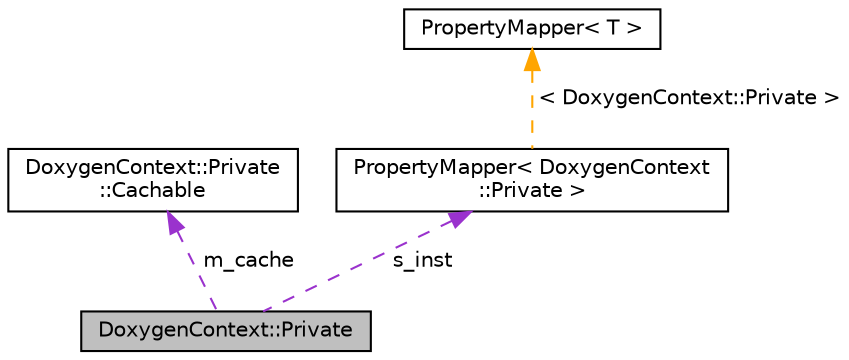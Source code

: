 digraph "DoxygenContext::Private"
{
 // INTERACTIVE_SVG=YES
  edge [fontname="Helvetica",fontsize="10",labelfontname="Helvetica",labelfontsize="10"];
  node [fontname="Helvetica",fontsize="10",shape=record];
  Node1 [label="DoxygenContext::Private",height=0.2,width=0.4,color="black", fillcolor="grey75", style="filled", fontcolor="black"];
  Node2 -> Node1 [dir="back",color="darkorchid3",fontsize="10",style="dashed",label=" m_cache" ,fontname="Helvetica"];
  Node2 [label="DoxygenContext::Private\l::Cachable",height=0.2,width=0.4,color="black", fillcolor="white", style="filled",URL="$d2/d70/struct_doxygen_context_1_1_private_1_1_cachable.html"];
  Node3 -> Node1 [dir="back",color="darkorchid3",fontsize="10",style="dashed",label=" s_inst" ,fontname="Helvetica"];
  Node3 [label="PropertyMapper\< DoxygenContext\l::Private \>",height=0.2,width=0.4,color="black", fillcolor="white", style="filled",URL="$d1/d80/class_property_mapper.html"];
  Node4 -> Node3 [dir="back",color="orange",fontsize="10",style="dashed",label=" \< DoxygenContext::Private \>" ,fontname="Helvetica"];
  Node4 [label="PropertyMapper\< T \>",height=0.2,width=0.4,color="black", fillcolor="white", style="filled",URL="$d1/d80/class_property_mapper.html",tooltip="Helper class to map a property name to a handler member function. "];
}
